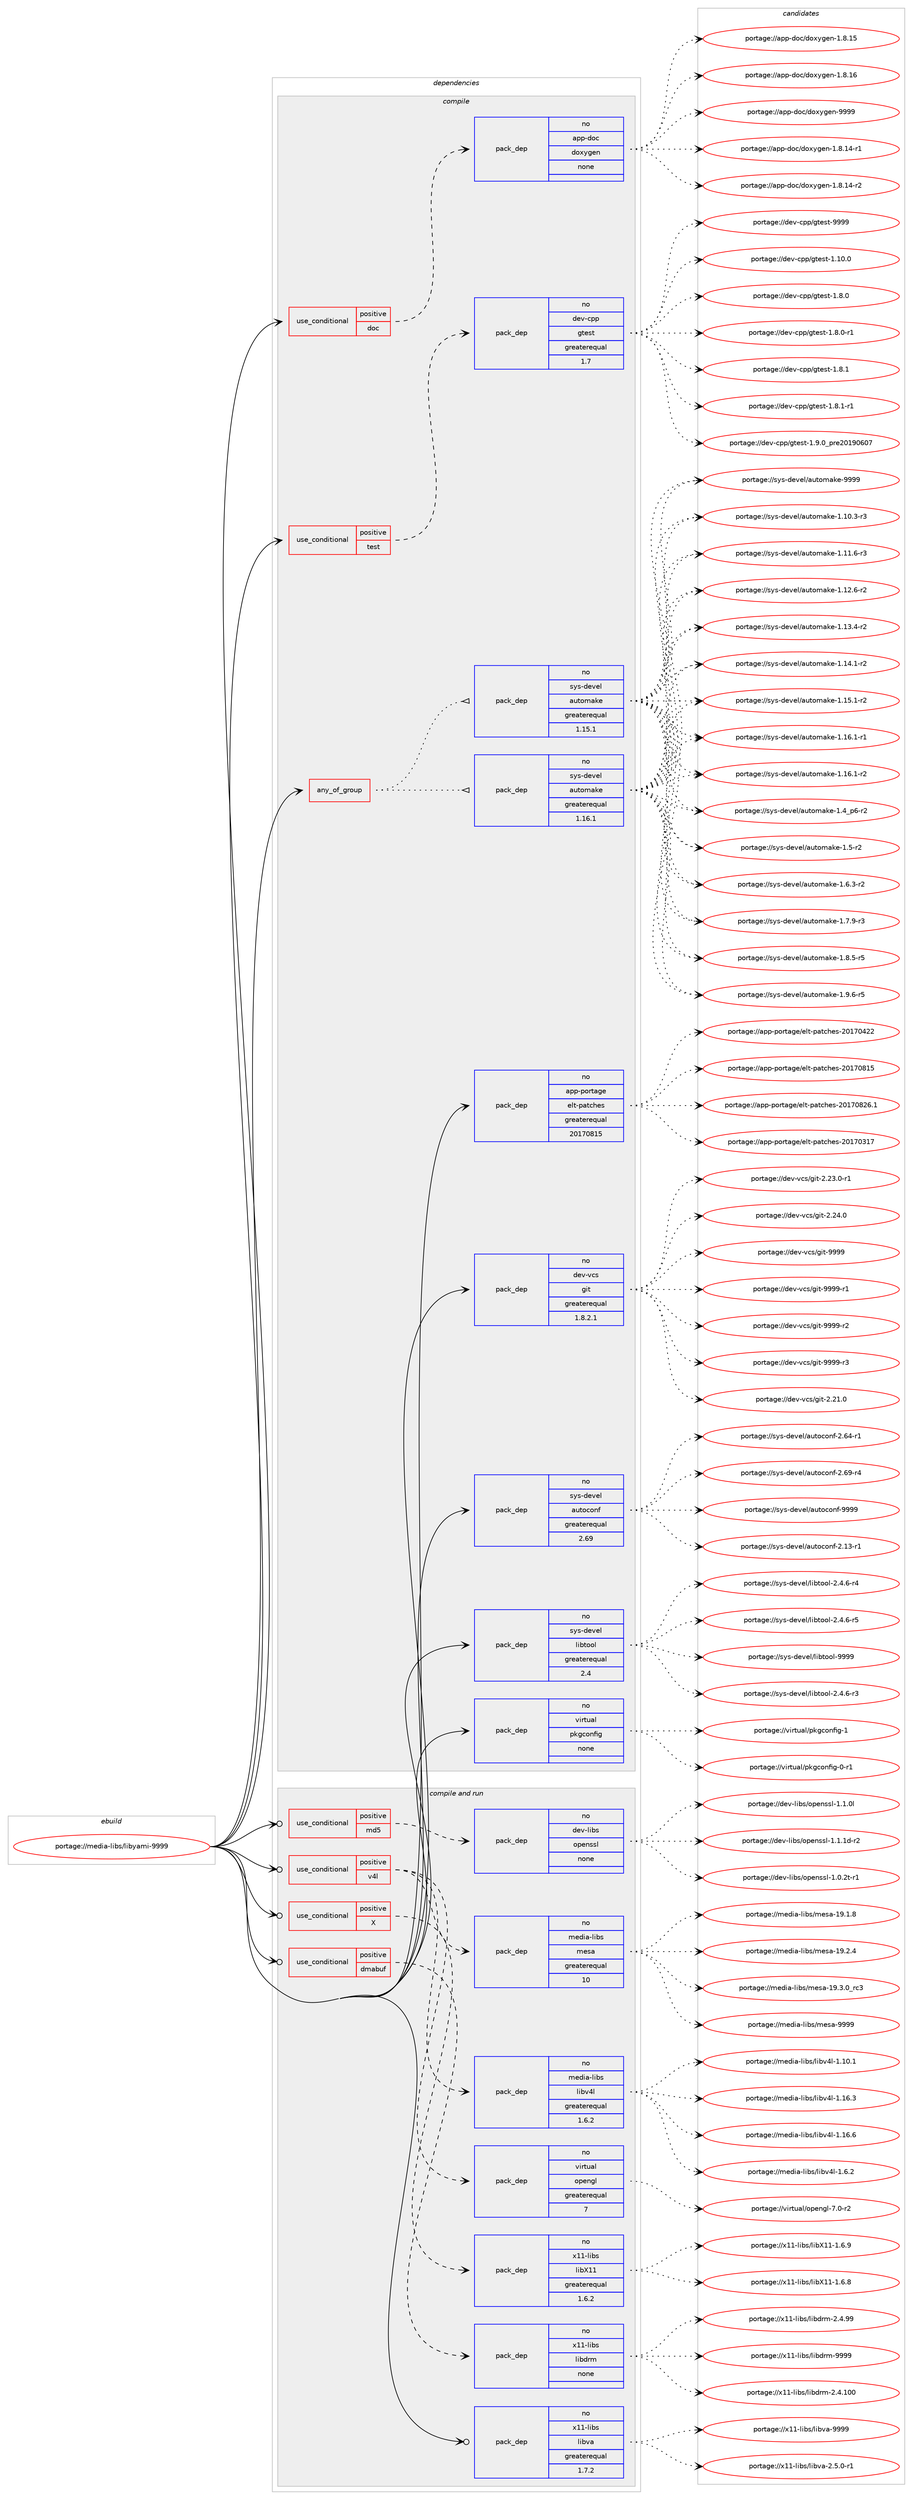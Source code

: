 digraph prolog {

# *************
# Graph options
# *************

newrank=true;
concentrate=true;
compound=true;
graph [rankdir=LR,fontname=Helvetica,fontsize=10,ranksep=1.5];#, ranksep=2.5, nodesep=0.2];
edge  [arrowhead=vee];
node  [fontname=Helvetica,fontsize=10];

# **********
# The ebuild
# **********

subgraph cluster_leftcol {
color=gray;
rank=same;
label=<<i>ebuild</i>>;
id [label="portage://media-libs/libyami-9999", color=red, width=4, href="../media-libs/libyami-9999.svg"];
}

# ****************
# The dependencies
# ****************

subgraph cluster_midcol {
color=gray;
label=<<i>dependencies</i>>;
subgraph cluster_compile {
fillcolor="#eeeeee";
style=filled;
label=<<i>compile</i>>;
subgraph any5132 {
dependency322183 [label=<<TABLE BORDER="0" CELLBORDER="1" CELLSPACING="0" CELLPADDING="4"><TR><TD CELLPADDING="10">any_of_group</TD></TR></TABLE>>, shape=none, color=red];subgraph pack236495 {
dependency322184 [label=<<TABLE BORDER="0" CELLBORDER="1" CELLSPACING="0" CELLPADDING="4" WIDTH="220"><TR><TD ROWSPAN="6" CELLPADDING="30">pack_dep</TD></TR><TR><TD WIDTH="110">no</TD></TR><TR><TD>sys-devel</TD></TR><TR><TD>automake</TD></TR><TR><TD>greaterequal</TD></TR><TR><TD>1.16.1</TD></TR></TABLE>>, shape=none, color=blue];
}
dependency322183:e -> dependency322184:w [weight=20,style="dotted",arrowhead="oinv"];
subgraph pack236496 {
dependency322185 [label=<<TABLE BORDER="0" CELLBORDER="1" CELLSPACING="0" CELLPADDING="4" WIDTH="220"><TR><TD ROWSPAN="6" CELLPADDING="30">pack_dep</TD></TR><TR><TD WIDTH="110">no</TD></TR><TR><TD>sys-devel</TD></TR><TR><TD>automake</TD></TR><TR><TD>greaterequal</TD></TR><TR><TD>1.15.1</TD></TR></TABLE>>, shape=none, color=blue];
}
dependency322183:e -> dependency322185:w [weight=20,style="dotted",arrowhead="oinv"];
}
id:e -> dependency322183:w [weight=20,style="solid",arrowhead="vee"];
subgraph cond80425 {
dependency322186 [label=<<TABLE BORDER="0" CELLBORDER="1" CELLSPACING="0" CELLPADDING="4"><TR><TD ROWSPAN="3" CELLPADDING="10">use_conditional</TD></TR><TR><TD>positive</TD></TR><TR><TD>doc</TD></TR></TABLE>>, shape=none, color=red];
subgraph pack236497 {
dependency322187 [label=<<TABLE BORDER="0" CELLBORDER="1" CELLSPACING="0" CELLPADDING="4" WIDTH="220"><TR><TD ROWSPAN="6" CELLPADDING="30">pack_dep</TD></TR><TR><TD WIDTH="110">no</TD></TR><TR><TD>app-doc</TD></TR><TR><TD>doxygen</TD></TR><TR><TD>none</TD></TR><TR><TD></TD></TR></TABLE>>, shape=none, color=blue];
}
dependency322186:e -> dependency322187:w [weight=20,style="dashed",arrowhead="vee"];
}
id:e -> dependency322186:w [weight=20,style="solid",arrowhead="vee"];
subgraph cond80426 {
dependency322188 [label=<<TABLE BORDER="0" CELLBORDER="1" CELLSPACING="0" CELLPADDING="4"><TR><TD ROWSPAN="3" CELLPADDING="10">use_conditional</TD></TR><TR><TD>positive</TD></TR><TR><TD>test</TD></TR></TABLE>>, shape=none, color=red];
subgraph pack236498 {
dependency322189 [label=<<TABLE BORDER="0" CELLBORDER="1" CELLSPACING="0" CELLPADDING="4" WIDTH="220"><TR><TD ROWSPAN="6" CELLPADDING="30">pack_dep</TD></TR><TR><TD WIDTH="110">no</TD></TR><TR><TD>dev-cpp</TD></TR><TR><TD>gtest</TD></TR><TR><TD>greaterequal</TD></TR><TR><TD>1.7</TD></TR></TABLE>>, shape=none, color=blue];
}
dependency322188:e -> dependency322189:w [weight=20,style="dashed",arrowhead="vee"];
}
id:e -> dependency322188:w [weight=20,style="solid",arrowhead="vee"];
subgraph pack236499 {
dependency322190 [label=<<TABLE BORDER="0" CELLBORDER="1" CELLSPACING="0" CELLPADDING="4" WIDTH="220"><TR><TD ROWSPAN="6" CELLPADDING="30">pack_dep</TD></TR><TR><TD WIDTH="110">no</TD></TR><TR><TD>app-portage</TD></TR><TR><TD>elt-patches</TD></TR><TR><TD>greaterequal</TD></TR><TR><TD>20170815</TD></TR></TABLE>>, shape=none, color=blue];
}
id:e -> dependency322190:w [weight=20,style="solid",arrowhead="vee"];
subgraph pack236500 {
dependency322191 [label=<<TABLE BORDER="0" CELLBORDER="1" CELLSPACING="0" CELLPADDING="4" WIDTH="220"><TR><TD ROWSPAN="6" CELLPADDING="30">pack_dep</TD></TR><TR><TD WIDTH="110">no</TD></TR><TR><TD>dev-vcs</TD></TR><TR><TD>git</TD></TR><TR><TD>greaterequal</TD></TR><TR><TD>1.8.2.1</TD></TR></TABLE>>, shape=none, color=blue];
}
id:e -> dependency322191:w [weight=20,style="solid",arrowhead="vee"];
subgraph pack236501 {
dependency322192 [label=<<TABLE BORDER="0" CELLBORDER="1" CELLSPACING="0" CELLPADDING="4" WIDTH="220"><TR><TD ROWSPAN="6" CELLPADDING="30">pack_dep</TD></TR><TR><TD WIDTH="110">no</TD></TR><TR><TD>sys-devel</TD></TR><TR><TD>autoconf</TD></TR><TR><TD>greaterequal</TD></TR><TR><TD>2.69</TD></TR></TABLE>>, shape=none, color=blue];
}
id:e -> dependency322192:w [weight=20,style="solid",arrowhead="vee"];
subgraph pack236502 {
dependency322193 [label=<<TABLE BORDER="0" CELLBORDER="1" CELLSPACING="0" CELLPADDING="4" WIDTH="220"><TR><TD ROWSPAN="6" CELLPADDING="30">pack_dep</TD></TR><TR><TD WIDTH="110">no</TD></TR><TR><TD>sys-devel</TD></TR><TR><TD>libtool</TD></TR><TR><TD>greaterequal</TD></TR><TR><TD>2.4</TD></TR></TABLE>>, shape=none, color=blue];
}
id:e -> dependency322193:w [weight=20,style="solid",arrowhead="vee"];
subgraph pack236503 {
dependency322194 [label=<<TABLE BORDER="0" CELLBORDER="1" CELLSPACING="0" CELLPADDING="4" WIDTH="220"><TR><TD ROWSPAN="6" CELLPADDING="30">pack_dep</TD></TR><TR><TD WIDTH="110">no</TD></TR><TR><TD>virtual</TD></TR><TR><TD>pkgconfig</TD></TR><TR><TD>none</TD></TR><TR><TD></TD></TR></TABLE>>, shape=none, color=blue];
}
id:e -> dependency322194:w [weight=20,style="solid",arrowhead="vee"];
}
subgraph cluster_compileandrun {
fillcolor="#eeeeee";
style=filled;
label=<<i>compile and run</i>>;
subgraph cond80427 {
dependency322195 [label=<<TABLE BORDER="0" CELLBORDER="1" CELLSPACING="0" CELLPADDING="4"><TR><TD ROWSPAN="3" CELLPADDING="10">use_conditional</TD></TR><TR><TD>positive</TD></TR><TR><TD>X</TD></TR></TABLE>>, shape=none, color=red];
subgraph pack236504 {
dependency322196 [label=<<TABLE BORDER="0" CELLBORDER="1" CELLSPACING="0" CELLPADDING="4" WIDTH="220"><TR><TD ROWSPAN="6" CELLPADDING="30">pack_dep</TD></TR><TR><TD WIDTH="110">no</TD></TR><TR><TD>x11-libs</TD></TR><TR><TD>libX11</TD></TR><TR><TD>greaterequal</TD></TR><TR><TD>1.6.2</TD></TR></TABLE>>, shape=none, color=blue];
}
dependency322195:e -> dependency322196:w [weight=20,style="dashed",arrowhead="vee"];
}
id:e -> dependency322195:w [weight=20,style="solid",arrowhead="odotvee"];
subgraph cond80428 {
dependency322197 [label=<<TABLE BORDER="0" CELLBORDER="1" CELLSPACING="0" CELLPADDING="4"><TR><TD ROWSPAN="3" CELLPADDING="10">use_conditional</TD></TR><TR><TD>positive</TD></TR><TR><TD>dmabuf</TD></TR></TABLE>>, shape=none, color=red];
subgraph pack236505 {
dependency322198 [label=<<TABLE BORDER="0" CELLBORDER="1" CELLSPACING="0" CELLPADDING="4" WIDTH="220"><TR><TD ROWSPAN="6" CELLPADDING="30">pack_dep</TD></TR><TR><TD WIDTH="110">no</TD></TR><TR><TD>x11-libs</TD></TR><TR><TD>libdrm</TD></TR><TR><TD>none</TD></TR><TR><TD></TD></TR></TABLE>>, shape=none, color=blue];
}
dependency322197:e -> dependency322198:w [weight=20,style="dashed",arrowhead="vee"];
}
id:e -> dependency322197:w [weight=20,style="solid",arrowhead="odotvee"];
subgraph cond80429 {
dependency322199 [label=<<TABLE BORDER="0" CELLBORDER="1" CELLSPACING="0" CELLPADDING="4"><TR><TD ROWSPAN="3" CELLPADDING="10">use_conditional</TD></TR><TR><TD>positive</TD></TR><TR><TD>md5</TD></TR></TABLE>>, shape=none, color=red];
subgraph pack236506 {
dependency322200 [label=<<TABLE BORDER="0" CELLBORDER="1" CELLSPACING="0" CELLPADDING="4" WIDTH="220"><TR><TD ROWSPAN="6" CELLPADDING="30">pack_dep</TD></TR><TR><TD WIDTH="110">no</TD></TR><TR><TD>dev-libs</TD></TR><TR><TD>openssl</TD></TR><TR><TD>none</TD></TR><TR><TD></TD></TR></TABLE>>, shape=none, color=blue];
}
dependency322199:e -> dependency322200:w [weight=20,style="dashed",arrowhead="vee"];
}
id:e -> dependency322199:w [weight=20,style="solid",arrowhead="odotvee"];
subgraph cond80430 {
dependency322201 [label=<<TABLE BORDER="0" CELLBORDER="1" CELLSPACING="0" CELLPADDING="4"><TR><TD ROWSPAN="3" CELLPADDING="10">use_conditional</TD></TR><TR><TD>positive</TD></TR><TR><TD>v4l</TD></TR></TABLE>>, shape=none, color=red];
subgraph pack236507 {
dependency322202 [label=<<TABLE BORDER="0" CELLBORDER="1" CELLSPACING="0" CELLPADDING="4" WIDTH="220"><TR><TD ROWSPAN="6" CELLPADDING="30">pack_dep</TD></TR><TR><TD WIDTH="110">no</TD></TR><TR><TD>virtual</TD></TR><TR><TD>opengl</TD></TR><TR><TD>greaterequal</TD></TR><TR><TD>7</TD></TR></TABLE>>, shape=none, color=blue];
}
dependency322201:e -> dependency322202:w [weight=20,style="dashed",arrowhead="vee"];
subgraph pack236508 {
dependency322203 [label=<<TABLE BORDER="0" CELLBORDER="1" CELLSPACING="0" CELLPADDING="4" WIDTH="220"><TR><TD ROWSPAN="6" CELLPADDING="30">pack_dep</TD></TR><TR><TD WIDTH="110">no</TD></TR><TR><TD>media-libs</TD></TR><TR><TD>libv4l</TD></TR><TR><TD>greaterequal</TD></TR><TR><TD>1.6.2</TD></TR></TABLE>>, shape=none, color=blue];
}
dependency322201:e -> dependency322203:w [weight=20,style="dashed",arrowhead="vee"];
subgraph pack236509 {
dependency322204 [label=<<TABLE BORDER="0" CELLBORDER="1" CELLSPACING="0" CELLPADDING="4" WIDTH="220"><TR><TD ROWSPAN="6" CELLPADDING="30">pack_dep</TD></TR><TR><TD WIDTH="110">no</TD></TR><TR><TD>media-libs</TD></TR><TR><TD>mesa</TD></TR><TR><TD>greaterequal</TD></TR><TR><TD>10</TD></TR></TABLE>>, shape=none, color=blue];
}
dependency322201:e -> dependency322204:w [weight=20,style="dashed",arrowhead="vee"];
}
id:e -> dependency322201:w [weight=20,style="solid",arrowhead="odotvee"];
subgraph pack236510 {
dependency322205 [label=<<TABLE BORDER="0" CELLBORDER="1" CELLSPACING="0" CELLPADDING="4" WIDTH="220"><TR><TD ROWSPAN="6" CELLPADDING="30">pack_dep</TD></TR><TR><TD WIDTH="110">no</TD></TR><TR><TD>x11-libs</TD></TR><TR><TD>libva</TD></TR><TR><TD>greaterequal</TD></TR><TR><TD>1.7.2</TD></TR></TABLE>>, shape=none, color=blue];
}
id:e -> dependency322205:w [weight=20,style="solid",arrowhead="odotvee"];
}
subgraph cluster_run {
fillcolor="#eeeeee";
style=filled;
label=<<i>run</i>>;
}
}

# **************
# The candidates
# **************

subgraph cluster_choices {
rank=same;
color=gray;
label=<<i>candidates</i>>;

subgraph choice236495 {
color=black;
nodesep=1;
choiceportage11512111545100101118101108479711711611110997107101454946494846514511451 [label="portage://sys-devel/automake-1.10.3-r3", color=red, width=4,href="../sys-devel/automake-1.10.3-r3.svg"];
choiceportage11512111545100101118101108479711711611110997107101454946494946544511451 [label="portage://sys-devel/automake-1.11.6-r3", color=red, width=4,href="../sys-devel/automake-1.11.6-r3.svg"];
choiceportage11512111545100101118101108479711711611110997107101454946495046544511450 [label="portage://sys-devel/automake-1.12.6-r2", color=red, width=4,href="../sys-devel/automake-1.12.6-r2.svg"];
choiceportage11512111545100101118101108479711711611110997107101454946495146524511450 [label="portage://sys-devel/automake-1.13.4-r2", color=red, width=4,href="../sys-devel/automake-1.13.4-r2.svg"];
choiceportage11512111545100101118101108479711711611110997107101454946495246494511450 [label="portage://sys-devel/automake-1.14.1-r2", color=red, width=4,href="../sys-devel/automake-1.14.1-r2.svg"];
choiceportage11512111545100101118101108479711711611110997107101454946495346494511450 [label="portage://sys-devel/automake-1.15.1-r2", color=red, width=4,href="../sys-devel/automake-1.15.1-r2.svg"];
choiceportage11512111545100101118101108479711711611110997107101454946495446494511449 [label="portage://sys-devel/automake-1.16.1-r1", color=red, width=4,href="../sys-devel/automake-1.16.1-r1.svg"];
choiceportage11512111545100101118101108479711711611110997107101454946495446494511450 [label="portage://sys-devel/automake-1.16.1-r2", color=red, width=4,href="../sys-devel/automake-1.16.1-r2.svg"];
choiceportage115121115451001011181011084797117116111109971071014549465295112544511450 [label="portage://sys-devel/automake-1.4_p6-r2", color=red, width=4,href="../sys-devel/automake-1.4_p6-r2.svg"];
choiceportage11512111545100101118101108479711711611110997107101454946534511450 [label="portage://sys-devel/automake-1.5-r2", color=red, width=4,href="../sys-devel/automake-1.5-r2.svg"];
choiceportage115121115451001011181011084797117116111109971071014549465446514511450 [label="portage://sys-devel/automake-1.6.3-r2", color=red, width=4,href="../sys-devel/automake-1.6.3-r2.svg"];
choiceportage115121115451001011181011084797117116111109971071014549465546574511451 [label="portage://sys-devel/automake-1.7.9-r3", color=red, width=4,href="../sys-devel/automake-1.7.9-r3.svg"];
choiceportage115121115451001011181011084797117116111109971071014549465646534511453 [label="portage://sys-devel/automake-1.8.5-r5", color=red, width=4,href="../sys-devel/automake-1.8.5-r5.svg"];
choiceportage115121115451001011181011084797117116111109971071014549465746544511453 [label="portage://sys-devel/automake-1.9.6-r5", color=red, width=4,href="../sys-devel/automake-1.9.6-r5.svg"];
choiceportage115121115451001011181011084797117116111109971071014557575757 [label="portage://sys-devel/automake-9999", color=red, width=4,href="../sys-devel/automake-9999.svg"];
dependency322184:e -> choiceportage11512111545100101118101108479711711611110997107101454946494846514511451:w [style=dotted,weight="100"];
dependency322184:e -> choiceportage11512111545100101118101108479711711611110997107101454946494946544511451:w [style=dotted,weight="100"];
dependency322184:e -> choiceportage11512111545100101118101108479711711611110997107101454946495046544511450:w [style=dotted,weight="100"];
dependency322184:e -> choiceportage11512111545100101118101108479711711611110997107101454946495146524511450:w [style=dotted,weight="100"];
dependency322184:e -> choiceportage11512111545100101118101108479711711611110997107101454946495246494511450:w [style=dotted,weight="100"];
dependency322184:e -> choiceportage11512111545100101118101108479711711611110997107101454946495346494511450:w [style=dotted,weight="100"];
dependency322184:e -> choiceportage11512111545100101118101108479711711611110997107101454946495446494511449:w [style=dotted,weight="100"];
dependency322184:e -> choiceportage11512111545100101118101108479711711611110997107101454946495446494511450:w [style=dotted,weight="100"];
dependency322184:e -> choiceportage115121115451001011181011084797117116111109971071014549465295112544511450:w [style=dotted,weight="100"];
dependency322184:e -> choiceportage11512111545100101118101108479711711611110997107101454946534511450:w [style=dotted,weight="100"];
dependency322184:e -> choiceportage115121115451001011181011084797117116111109971071014549465446514511450:w [style=dotted,weight="100"];
dependency322184:e -> choiceportage115121115451001011181011084797117116111109971071014549465546574511451:w [style=dotted,weight="100"];
dependency322184:e -> choiceportage115121115451001011181011084797117116111109971071014549465646534511453:w [style=dotted,weight="100"];
dependency322184:e -> choiceportage115121115451001011181011084797117116111109971071014549465746544511453:w [style=dotted,weight="100"];
dependency322184:e -> choiceportage115121115451001011181011084797117116111109971071014557575757:w [style=dotted,weight="100"];
}
subgraph choice236496 {
color=black;
nodesep=1;
choiceportage11512111545100101118101108479711711611110997107101454946494846514511451 [label="portage://sys-devel/automake-1.10.3-r3", color=red, width=4,href="../sys-devel/automake-1.10.3-r3.svg"];
choiceportage11512111545100101118101108479711711611110997107101454946494946544511451 [label="portage://sys-devel/automake-1.11.6-r3", color=red, width=4,href="../sys-devel/automake-1.11.6-r3.svg"];
choiceportage11512111545100101118101108479711711611110997107101454946495046544511450 [label="portage://sys-devel/automake-1.12.6-r2", color=red, width=4,href="../sys-devel/automake-1.12.6-r2.svg"];
choiceportage11512111545100101118101108479711711611110997107101454946495146524511450 [label="portage://sys-devel/automake-1.13.4-r2", color=red, width=4,href="../sys-devel/automake-1.13.4-r2.svg"];
choiceportage11512111545100101118101108479711711611110997107101454946495246494511450 [label="portage://sys-devel/automake-1.14.1-r2", color=red, width=4,href="../sys-devel/automake-1.14.1-r2.svg"];
choiceportage11512111545100101118101108479711711611110997107101454946495346494511450 [label="portage://sys-devel/automake-1.15.1-r2", color=red, width=4,href="../sys-devel/automake-1.15.1-r2.svg"];
choiceportage11512111545100101118101108479711711611110997107101454946495446494511449 [label="portage://sys-devel/automake-1.16.1-r1", color=red, width=4,href="../sys-devel/automake-1.16.1-r1.svg"];
choiceportage11512111545100101118101108479711711611110997107101454946495446494511450 [label="portage://sys-devel/automake-1.16.1-r2", color=red, width=4,href="../sys-devel/automake-1.16.1-r2.svg"];
choiceportage115121115451001011181011084797117116111109971071014549465295112544511450 [label="portage://sys-devel/automake-1.4_p6-r2", color=red, width=4,href="../sys-devel/automake-1.4_p6-r2.svg"];
choiceportage11512111545100101118101108479711711611110997107101454946534511450 [label="portage://sys-devel/automake-1.5-r2", color=red, width=4,href="../sys-devel/automake-1.5-r2.svg"];
choiceportage115121115451001011181011084797117116111109971071014549465446514511450 [label="portage://sys-devel/automake-1.6.3-r2", color=red, width=4,href="../sys-devel/automake-1.6.3-r2.svg"];
choiceportage115121115451001011181011084797117116111109971071014549465546574511451 [label="portage://sys-devel/automake-1.7.9-r3", color=red, width=4,href="../sys-devel/automake-1.7.9-r3.svg"];
choiceportage115121115451001011181011084797117116111109971071014549465646534511453 [label="portage://sys-devel/automake-1.8.5-r5", color=red, width=4,href="../sys-devel/automake-1.8.5-r5.svg"];
choiceportage115121115451001011181011084797117116111109971071014549465746544511453 [label="portage://sys-devel/automake-1.9.6-r5", color=red, width=4,href="../sys-devel/automake-1.9.6-r5.svg"];
choiceportage115121115451001011181011084797117116111109971071014557575757 [label="portage://sys-devel/automake-9999", color=red, width=4,href="../sys-devel/automake-9999.svg"];
dependency322185:e -> choiceportage11512111545100101118101108479711711611110997107101454946494846514511451:w [style=dotted,weight="100"];
dependency322185:e -> choiceportage11512111545100101118101108479711711611110997107101454946494946544511451:w [style=dotted,weight="100"];
dependency322185:e -> choiceportage11512111545100101118101108479711711611110997107101454946495046544511450:w [style=dotted,weight="100"];
dependency322185:e -> choiceportage11512111545100101118101108479711711611110997107101454946495146524511450:w [style=dotted,weight="100"];
dependency322185:e -> choiceportage11512111545100101118101108479711711611110997107101454946495246494511450:w [style=dotted,weight="100"];
dependency322185:e -> choiceportage11512111545100101118101108479711711611110997107101454946495346494511450:w [style=dotted,weight="100"];
dependency322185:e -> choiceportage11512111545100101118101108479711711611110997107101454946495446494511449:w [style=dotted,weight="100"];
dependency322185:e -> choiceportage11512111545100101118101108479711711611110997107101454946495446494511450:w [style=dotted,weight="100"];
dependency322185:e -> choiceportage115121115451001011181011084797117116111109971071014549465295112544511450:w [style=dotted,weight="100"];
dependency322185:e -> choiceportage11512111545100101118101108479711711611110997107101454946534511450:w [style=dotted,weight="100"];
dependency322185:e -> choiceportage115121115451001011181011084797117116111109971071014549465446514511450:w [style=dotted,weight="100"];
dependency322185:e -> choiceportage115121115451001011181011084797117116111109971071014549465546574511451:w [style=dotted,weight="100"];
dependency322185:e -> choiceportage115121115451001011181011084797117116111109971071014549465646534511453:w [style=dotted,weight="100"];
dependency322185:e -> choiceportage115121115451001011181011084797117116111109971071014549465746544511453:w [style=dotted,weight="100"];
dependency322185:e -> choiceportage115121115451001011181011084797117116111109971071014557575757:w [style=dotted,weight="100"];
}
subgraph choice236497 {
color=black;
nodesep=1;
choiceportage97112112451001119947100111120121103101110454946564649524511449 [label="portage://app-doc/doxygen-1.8.14-r1", color=red, width=4,href="../app-doc/doxygen-1.8.14-r1.svg"];
choiceportage97112112451001119947100111120121103101110454946564649524511450 [label="portage://app-doc/doxygen-1.8.14-r2", color=red, width=4,href="../app-doc/doxygen-1.8.14-r2.svg"];
choiceportage9711211245100111994710011112012110310111045494656464953 [label="portage://app-doc/doxygen-1.8.15", color=red, width=4,href="../app-doc/doxygen-1.8.15.svg"];
choiceportage9711211245100111994710011112012110310111045494656464954 [label="portage://app-doc/doxygen-1.8.16", color=red, width=4,href="../app-doc/doxygen-1.8.16.svg"];
choiceportage971121124510011199471001111201211031011104557575757 [label="portage://app-doc/doxygen-9999", color=red, width=4,href="../app-doc/doxygen-9999.svg"];
dependency322187:e -> choiceportage97112112451001119947100111120121103101110454946564649524511449:w [style=dotted,weight="100"];
dependency322187:e -> choiceportage97112112451001119947100111120121103101110454946564649524511450:w [style=dotted,weight="100"];
dependency322187:e -> choiceportage9711211245100111994710011112012110310111045494656464953:w [style=dotted,weight="100"];
dependency322187:e -> choiceportage9711211245100111994710011112012110310111045494656464954:w [style=dotted,weight="100"];
dependency322187:e -> choiceportage971121124510011199471001111201211031011104557575757:w [style=dotted,weight="100"];
}
subgraph choice236498 {
color=black;
nodesep=1;
choiceportage10010111845991121124710311610111511645494649484648 [label="portage://dev-cpp/gtest-1.10.0", color=red, width=4,href="../dev-cpp/gtest-1.10.0.svg"];
choiceportage100101118459911211247103116101115116454946564648 [label="portage://dev-cpp/gtest-1.8.0", color=red, width=4,href="../dev-cpp/gtest-1.8.0.svg"];
choiceportage1001011184599112112471031161011151164549465646484511449 [label="portage://dev-cpp/gtest-1.8.0-r1", color=red, width=4,href="../dev-cpp/gtest-1.8.0-r1.svg"];
choiceportage100101118459911211247103116101115116454946564649 [label="portage://dev-cpp/gtest-1.8.1", color=red, width=4,href="../dev-cpp/gtest-1.8.1.svg"];
choiceportage1001011184599112112471031161011151164549465646494511449 [label="portage://dev-cpp/gtest-1.8.1-r1", color=red, width=4,href="../dev-cpp/gtest-1.8.1-r1.svg"];
choiceportage100101118459911211247103116101115116454946574648951121141015048495748544855 [label="portage://dev-cpp/gtest-1.9.0_pre20190607", color=red, width=4,href="../dev-cpp/gtest-1.9.0_pre20190607.svg"];
choiceportage1001011184599112112471031161011151164557575757 [label="portage://dev-cpp/gtest-9999", color=red, width=4,href="../dev-cpp/gtest-9999.svg"];
dependency322189:e -> choiceportage10010111845991121124710311610111511645494649484648:w [style=dotted,weight="100"];
dependency322189:e -> choiceportage100101118459911211247103116101115116454946564648:w [style=dotted,weight="100"];
dependency322189:e -> choiceportage1001011184599112112471031161011151164549465646484511449:w [style=dotted,weight="100"];
dependency322189:e -> choiceportage100101118459911211247103116101115116454946564649:w [style=dotted,weight="100"];
dependency322189:e -> choiceportage1001011184599112112471031161011151164549465646494511449:w [style=dotted,weight="100"];
dependency322189:e -> choiceportage100101118459911211247103116101115116454946574648951121141015048495748544855:w [style=dotted,weight="100"];
dependency322189:e -> choiceportage1001011184599112112471031161011151164557575757:w [style=dotted,weight="100"];
}
subgraph choice236499 {
color=black;
nodesep=1;
choiceportage97112112451121111141169710310147101108116451129711699104101115455048495548514955 [label="portage://app-portage/elt-patches-20170317", color=red, width=4,href="../app-portage/elt-patches-20170317.svg"];
choiceportage97112112451121111141169710310147101108116451129711699104101115455048495548525050 [label="portage://app-portage/elt-patches-20170422", color=red, width=4,href="../app-portage/elt-patches-20170422.svg"];
choiceportage97112112451121111141169710310147101108116451129711699104101115455048495548564953 [label="portage://app-portage/elt-patches-20170815", color=red, width=4,href="../app-portage/elt-patches-20170815.svg"];
choiceportage971121124511211111411697103101471011081164511297116991041011154550484955485650544649 [label="portage://app-portage/elt-patches-20170826.1", color=red, width=4,href="../app-portage/elt-patches-20170826.1.svg"];
dependency322190:e -> choiceportage97112112451121111141169710310147101108116451129711699104101115455048495548514955:w [style=dotted,weight="100"];
dependency322190:e -> choiceportage97112112451121111141169710310147101108116451129711699104101115455048495548525050:w [style=dotted,weight="100"];
dependency322190:e -> choiceportage97112112451121111141169710310147101108116451129711699104101115455048495548564953:w [style=dotted,weight="100"];
dependency322190:e -> choiceportage971121124511211111411697103101471011081164511297116991041011154550484955485650544649:w [style=dotted,weight="100"];
}
subgraph choice236500 {
color=black;
nodesep=1;
choiceportage10010111845118991154710310511645504650494648 [label="portage://dev-vcs/git-2.21.0", color=red, width=4,href="../dev-vcs/git-2.21.0.svg"];
choiceportage100101118451189911547103105116455046505146484511449 [label="portage://dev-vcs/git-2.23.0-r1", color=red, width=4,href="../dev-vcs/git-2.23.0-r1.svg"];
choiceportage10010111845118991154710310511645504650524648 [label="portage://dev-vcs/git-2.24.0", color=red, width=4,href="../dev-vcs/git-2.24.0.svg"];
choiceportage1001011184511899115471031051164557575757 [label="portage://dev-vcs/git-9999", color=red, width=4,href="../dev-vcs/git-9999.svg"];
choiceportage10010111845118991154710310511645575757574511449 [label="portage://dev-vcs/git-9999-r1", color=red, width=4,href="../dev-vcs/git-9999-r1.svg"];
choiceportage10010111845118991154710310511645575757574511450 [label="portage://dev-vcs/git-9999-r2", color=red, width=4,href="../dev-vcs/git-9999-r2.svg"];
choiceportage10010111845118991154710310511645575757574511451 [label="portage://dev-vcs/git-9999-r3", color=red, width=4,href="../dev-vcs/git-9999-r3.svg"];
dependency322191:e -> choiceportage10010111845118991154710310511645504650494648:w [style=dotted,weight="100"];
dependency322191:e -> choiceportage100101118451189911547103105116455046505146484511449:w [style=dotted,weight="100"];
dependency322191:e -> choiceportage10010111845118991154710310511645504650524648:w [style=dotted,weight="100"];
dependency322191:e -> choiceportage1001011184511899115471031051164557575757:w [style=dotted,weight="100"];
dependency322191:e -> choiceportage10010111845118991154710310511645575757574511449:w [style=dotted,weight="100"];
dependency322191:e -> choiceportage10010111845118991154710310511645575757574511450:w [style=dotted,weight="100"];
dependency322191:e -> choiceportage10010111845118991154710310511645575757574511451:w [style=dotted,weight="100"];
}
subgraph choice236501 {
color=black;
nodesep=1;
choiceportage1151211154510010111810110847971171161119911111010245504649514511449 [label="portage://sys-devel/autoconf-2.13-r1", color=red, width=4,href="../sys-devel/autoconf-2.13-r1.svg"];
choiceportage1151211154510010111810110847971171161119911111010245504654524511449 [label="portage://sys-devel/autoconf-2.64-r1", color=red, width=4,href="../sys-devel/autoconf-2.64-r1.svg"];
choiceportage1151211154510010111810110847971171161119911111010245504654574511452 [label="portage://sys-devel/autoconf-2.69-r4", color=red, width=4,href="../sys-devel/autoconf-2.69-r4.svg"];
choiceportage115121115451001011181011084797117116111991111101024557575757 [label="portage://sys-devel/autoconf-9999", color=red, width=4,href="../sys-devel/autoconf-9999.svg"];
dependency322192:e -> choiceportage1151211154510010111810110847971171161119911111010245504649514511449:w [style=dotted,weight="100"];
dependency322192:e -> choiceportage1151211154510010111810110847971171161119911111010245504654524511449:w [style=dotted,weight="100"];
dependency322192:e -> choiceportage1151211154510010111810110847971171161119911111010245504654574511452:w [style=dotted,weight="100"];
dependency322192:e -> choiceportage115121115451001011181011084797117116111991111101024557575757:w [style=dotted,weight="100"];
}
subgraph choice236502 {
color=black;
nodesep=1;
choiceportage1151211154510010111810110847108105981161111111084550465246544511451 [label="portage://sys-devel/libtool-2.4.6-r3", color=red, width=4,href="../sys-devel/libtool-2.4.6-r3.svg"];
choiceportage1151211154510010111810110847108105981161111111084550465246544511452 [label="portage://sys-devel/libtool-2.4.6-r4", color=red, width=4,href="../sys-devel/libtool-2.4.6-r4.svg"];
choiceportage1151211154510010111810110847108105981161111111084550465246544511453 [label="portage://sys-devel/libtool-2.4.6-r5", color=red, width=4,href="../sys-devel/libtool-2.4.6-r5.svg"];
choiceportage1151211154510010111810110847108105981161111111084557575757 [label="portage://sys-devel/libtool-9999", color=red, width=4,href="../sys-devel/libtool-9999.svg"];
dependency322193:e -> choiceportage1151211154510010111810110847108105981161111111084550465246544511451:w [style=dotted,weight="100"];
dependency322193:e -> choiceportage1151211154510010111810110847108105981161111111084550465246544511452:w [style=dotted,weight="100"];
dependency322193:e -> choiceportage1151211154510010111810110847108105981161111111084550465246544511453:w [style=dotted,weight="100"];
dependency322193:e -> choiceportage1151211154510010111810110847108105981161111111084557575757:w [style=dotted,weight="100"];
}
subgraph choice236503 {
color=black;
nodesep=1;
choiceportage11810511411611797108471121071039911111010210510345484511449 [label="portage://virtual/pkgconfig-0-r1", color=red, width=4,href="../virtual/pkgconfig-0-r1.svg"];
choiceportage1181051141161179710847112107103991111101021051034549 [label="portage://virtual/pkgconfig-1", color=red, width=4,href="../virtual/pkgconfig-1.svg"];
dependency322194:e -> choiceportage11810511411611797108471121071039911111010210510345484511449:w [style=dotted,weight="100"];
dependency322194:e -> choiceportage1181051141161179710847112107103991111101021051034549:w [style=dotted,weight="100"];
}
subgraph choice236504 {
color=black;
nodesep=1;
choiceportage120494945108105981154710810598884949454946544656 [label="portage://x11-libs/libX11-1.6.8", color=red, width=4,href="../x11-libs/libX11-1.6.8.svg"];
choiceportage120494945108105981154710810598884949454946544657 [label="portage://x11-libs/libX11-1.6.9", color=red, width=4,href="../x11-libs/libX11-1.6.9.svg"];
dependency322196:e -> choiceportage120494945108105981154710810598884949454946544656:w [style=dotted,weight="100"];
dependency322196:e -> choiceportage120494945108105981154710810598884949454946544657:w [style=dotted,weight="100"];
}
subgraph choice236505 {
color=black;
nodesep=1;
choiceportage1204949451081059811547108105981001141094550465246494848 [label="portage://x11-libs/libdrm-2.4.100", color=red, width=4,href="../x11-libs/libdrm-2.4.100.svg"];
choiceportage12049494510810598115471081059810011410945504652465757 [label="portage://x11-libs/libdrm-2.4.99", color=red, width=4,href="../x11-libs/libdrm-2.4.99.svg"];
choiceportage1204949451081059811547108105981001141094557575757 [label="portage://x11-libs/libdrm-9999", color=red, width=4,href="../x11-libs/libdrm-9999.svg"];
dependency322198:e -> choiceportage1204949451081059811547108105981001141094550465246494848:w [style=dotted,weight="100"];
dependency322198:e -> choiceportage12049494510810598115471081059810011410945504652465757:w [style=dotted,weight="100"];
dependency322198:e -> choiceportage1204949451081059811547108105981001141094557575757:w [style=dotted,weight="100"];
}
subgraph choice236506 {
color=black;
nodesep=1;
choiceportage1001011184510810598115471111121011101151151084549464846501164511449 [label="portage://dev-libs/openssl-1.0.2t-r1", color=red, width=4,href="../dev-libs/openssl-1.0.2t-r1.svg"];
choiceportage100101118451081059811547111112101110115115108454946494648108 [label="portage://dev-libs/openssl-1.1.0l", color=red, width=4,href="../dev-libs/openssl-1.1.0l.svg"];
choiceportage1001011184510810598115471111121011101151151084549464946491004511450 [label="portage://dev-libs/openssl-1.1.1d-r2", color=red, width=4,href="../dev-libs/openssl-1.1.1d-r2.svg"];
dependency322200:e -> choiceportage1001011184510810598115471111121011101151151084549464846501164511449:w [style=dotted,weight="100"];
dependency322200:e -> choiceportage100101118451081059811547111112101110115115108454946494648108:w [style=dotted,weight="100"];
dependency322200:e -> choiceportage1001011184510810598115471111121011101151151084549464946491004511450:w [style=dotted,weight="100"];
}
subgraph choice236507 {
color=black;
nodesep=1;
choiceportage1181051141161179710847111112101110103108455546484511450 [label="portage://virtual/opengl-7.0-r2", color=red, width=4,href="../virtual/opengl-7.0-r2.svg"];
dependency322202:e -> choiceportage1181051141161179710847111112101110103108455546484511450:w [style=dotted,weight="100"];
}
subgraph choice236508 {
color=black;
nodesep=1;
choiceportage10910110010597451081059811547108105981185210845494649484649 [label="portage://media-libs/libv4l-1.10.1", color=red, width=4,href="../media-libs/libv4l-1.10.1.svg"];
choiceportage10910110010597451081059811547108105981185210845494649544651 [label="portage://media-libs/libv4l-1.16.3", color=red, width=4,href="../media-libs/libv4l-1.16.3.svg"];
choiceportage10910110010597451081059811547108105981185210845494649544654 [label="portage://media-libs/libv4l-1.16.6", color=red, width=4,href="../media-libs/libv4l-1.16.6.svg"];
choiceportage109101100105974510810598115471081059811852108454946544650 [label="portage://media-libs/libv4l-1.6.2", color=red, width=4,href="../media-libs/libv4l-1.6.2.svg"];
dependency322203:e -> choiceportage10910110010597451081059811547108105981185210845494649484649:w [style=dotted,weight="100"];
dependency322203:e -> choiceportage10910110010597451081059811547108105981185210845494649544651:w [style=dotted,weight="100"];
dependency322203:e -> choiceportage10910110010597451081059811547108105981185210845494649544654:w [style=dotted,weight="100"];
dependency322203:e -> choiceportage109101100105974510810598115471081059811852108454946544650:w [style=dotted,weight="100"];
}
subgraph choice236509 {
color=black;
nodesep=1;
choiceportage109101100105974510810598115471091011159745495746494656 [label="portage://media-libs/mesa-19.1.8", color=red, width=4,href="../media-libs/mesa-19.1.8.svg"];
choiceportage109101100105974510810598115471091011159745495746504652 [label="portage://media-libs/mesa-19.2.4", color=red, width=4,href="../media-libs/mesa-19.2.4.svg"];
choiceportage109101100105974510810598115471091011159745495746514648951149951 [label="portage://media-libs/mesa-19.3.0_rc3", color=red, width=4,href="../media-libs/mesa-19.3.0_rc3.svg"];
choiceportage10910110010597451081059811547109101115974557575757 [label="portage://media-libs/mesa-9999", color=red, width=4,href="../media-libs/mesa-9999.svg"];
dependency322204:e -> choiceportage109101100105974510810598115471091011159745495746494656:w [style=dotted,weight="100"];
dependency322204:e -> choiceportage109101100105974510810598115471091011159745495746504652:w [style=dotted,weight="100"];
dependency322204:e -> choiceportage109101100105974510810598115471091011159745495746514648951149951:w [style=dotted,weight="100"];
dependency322204:e -> choiceportage10910110010597451081059811547109101115974557575757:w [style=dotted,weight="100"];
}
subgraph choice236510 {
color=black;
nodesep=1;
choiceportage120494945108105981154710810598118974550465346484511449 [label="portage://x11-libs/libva-2.5.0-r1", color=red, width=4,href="../x11-libs/libva-2.5.0-r1.svg"];
choiceportage120494945108105981154710810598118974557575757 [label="portage://x11-libs/libva-9999", color=red, width=4,href="../x11-libs/libva-9999.svg"];
dependency322205:e -> choiceportage120494945108105981154710810598118974550465346484511449:w [style=dotted,weight="100"];
dependency322205:e -> choiceportage120494945108105981154710810598118974557575757:w [style=dotted,weight="100"];
}
}

}
